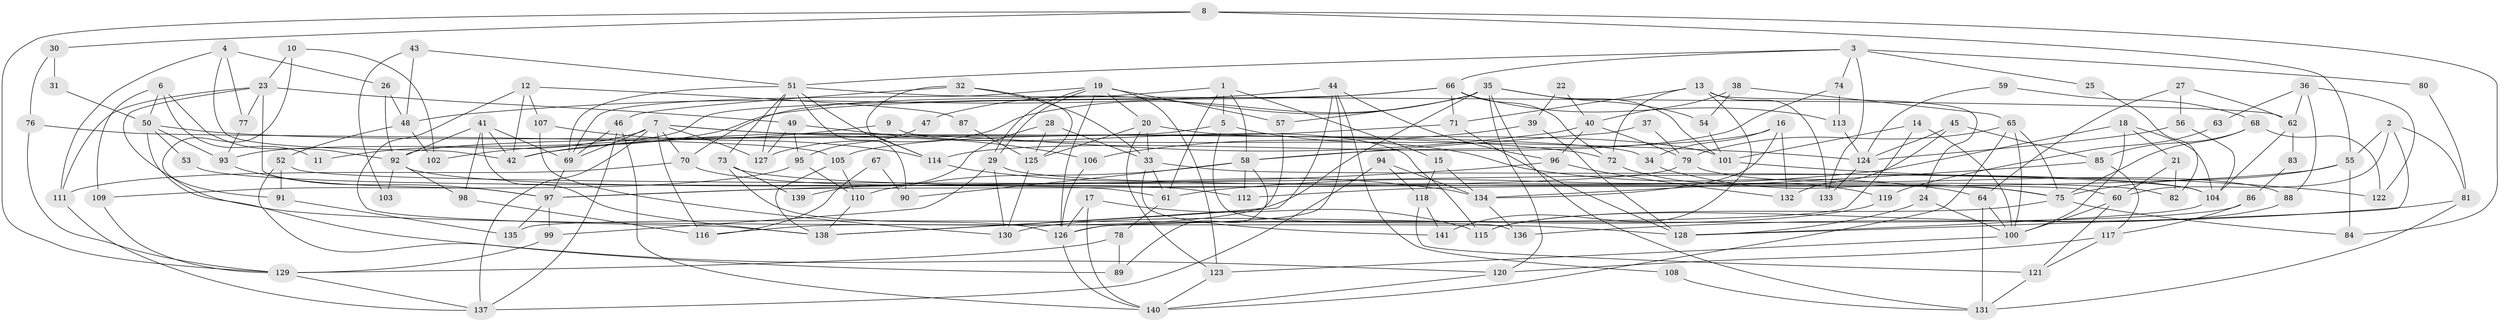 // Generated by graph-tools (version 1.1) at 2025/15/03/09/25 04:15:00]
// undirected, 141 vertices, 282 edges
graph export_dot {
graph [start="1"]
  node [color=gray90,style=filled];
  1;
  2;
  3;
  4;
  5;
  6;
  7;
  8;
  9;
  10;
  11;
  12;
  13;
  14;
  15;
  16;
  17;
  18;
  19;
  20;
  21;
  22;
  23;
  24;
  25;
  26;
  27;
  28;
  29;
  30;
  31;
  32;
  33;
  34;
  35;
  36;
  37;
  38;
  39;
  40;
  41;
  42;
  43;
  44;
  45;
  46;
  47;
  48;
  49;
  50;
  51;
  52;
  53;
  54;
  55;
  56;
  57;
  58;
  59;
  60;
  61;
  62;
  63;
  64;
  65;
  66;
  67;
  68;
  69;
  70;
  71;
  72;
  73;
  74;
  75;
  76;
  77;
  78;
  79;
  80;
  81;
  82;
  83;
  84;
  85;
  86;
  87;
  88;
  89;
  90;
  91;
  92;
  93;
  94;
  95;
  96;
  97;
  98;
  99;
  100;
  101;
  102;
  103;
  104;
  105;
  106;
  107;
  108;
  109;
  110;
  111;
  112;
  113;
  114;
  115;
  116;
  117;
  118;
  119;
  120;
  121;
  122;
  123;
  124;
  125;
  126;
  127;
  128;
  129;
  130;
  131;
  132;
  133;
  134;
  135;
  136;
  137;
  138;
  139;
  140;
  141;
  1 -- 15;
  1 -- 61;
  1 -- 5;
  1 -- 58;
  1 -- 70;
  2 -- 128;
  2 -- 55;
  2 -- 60;
  2 -- 81;
  3 -- 51;
  3 -- 66;
  3 -- 25;
  3 -- 74;
  3 -- 80;
  3 -- 133;
  4 -- 42;
  4 -- 111;
  4 -- 26;
  4 -- 77;
  5 -- 92;
  5 -- 64;
  5 -- 136;
  6 -- 50;
  6 -- 92;
  6 -- 11;
  6 -- 109;
  7 -- 70;
  7 -- 137;
  7 -- 11;
  7 -- 34;
  7 -- 69;
  7 -- 116;
  7 -- 124;
  7 -- 127;
  8 -- 84;
  8 -- 129;
  8 -- 30;
  8 -- 55;
  9 -- 115;
  9 -- 42;
  10 -- 102;
  10 -- 23;
  10 -- 91;
  12 -- 107;
  12 -- 138;
  12 -- 42;
  12 -- 87;
  13 -- 71;
  13 -- 24;
  13 -- 72;
  13 -- 133;
  13 -- 141;
  14 -- 101;
  14 -- 135;
  14 -- 100;
  15 -- 134;
  15 -- 118;
  16 -- 58;
  16 -- 132;
  16 -- 34;
  16 -- 134;
  17 -- 115;
  17 -- 140;
  17 -- 126;
  18 -- 104;
  18 -- 100;
  18 -- 21;
  18 -- 61;
  19 -- 69;
  19 -- 29;
  19 -- 29;
  19 -- 20;
  19 -- 57;
  19 -- 123;
  19 -- 126;
  20 -- 123;
  20 -- 33;
  20 -- 101;
  20 -- 125;
  21 -- 60;
  21 -- 82;
  22 -- 39;
  22 -- 40;
  23 -- 49;
  23 -- 97;
  23 -- 77;
  23 -- 111;
  23 -- 128;
  24 -- 100;
  24 -- 128;
  25 -- 82;
  26 -- 92;
  26 -- 48;
  27 -- 64;
  27 -- 62;
  27 -- 56;
  28 -- 33;
  28 -- 125;
  28 -- 139;
  29 -- 75;
  29 -- 99;
  29 -- 130;
  30 -- 76;
  30 -- 31;
  31 -- 50;
  32 -- 114;
  32 -- 46;
  32 -- 33;
  32 -- 125;
  33 -- 61;
  33 -- 104;
  33 -- 141;
  34 -- 75;
  35 -- 131;
  35 -- 101;
  35 -- 47;
  35 -- 54;
  35 -- 57;
  35 -- 116;
  35 -- 120;
  35 -- 127;
  36 -- 122;
  36 -- 62;
  36 -- 63;
  36 -- 88;
  37 -- 58;
  37 -- 79;
  38 -- 65;
  38 -- 40;
  38 -- 54;
  39 -- 128;
  39 -- 106;
  40 -- 42;
  40 -- 96;
  40 -- 79;
  41 -- 98;
  41 -- 138;
  41 -- 42;
  41 -- 69;
  41 -- 92;
  43 -- 48;
  43 -- 51;
  43 -- 103;
  44 -- 48;
  44 -- 126;
  44 -- 96;
  44 -- 108;
  44 -- 138;
  45 -- 124;
  45 -- 85;
  45 -- 132;
  46 -- 140;
  46 -- 69;
  46 -- 137;
  47 -- 95;
  48 -- 52;
  48 -- 102;
  49 -- 95;
  49 -- 127;
  49 -- 106;
  50 -- 120;
  50 -- 72;
  50 -- 53;
  50 -- 93;
  51 -- 127;
  51 -- 69;
  51 -- 62;
  51 -- 73;
  51 -- 90;
  51 -- 114;
  52 -- 60;
  52 -- 89;
  52 -- 91;
  53 -- 61;
  54 -- 101;
  55 -- 75;
  55 -- 84;
  55 -- 112;
  56 -- 124;
  56 -- 104;
  57 -- 138;
  58 -- 110;
  58 -- 89;
  58 -- 90;
  58 -- 112;
  59 -- 124;
  59 -- 68;
  60 -- 100;
  60 -- 121;
  61 -- 78;
  62 -- 104;
  62 -- 83;
  63 -- 119;
  64 -- 100;
  64 -- 131;
  65 -- 140;
  65 -- 79;
  65 -- 75;
  65 -- 100;
  66 -- 93;
  66 -- 113;
  66 -- 71;
  66 -- 72;
  66 -- 102;
  67 -- 90;
  67 -- 116;
  68 -- 85;
  68 -- 75;
  68 -- 122;
  69 -- 97;
  70 -- 112;
  70 -- 111;
  71 -- 128;
  71 -- 105;
  72 -- 119;
  73 -- 126;
  73 -- 82;
  73 -- 139;
  74 -- 114;
  74 -- 113;
  75 -- 84;
  75 -- 115;
  76 -- 129;
  76 -- 105;
  77 -- 93;
  78 -- 129;
  78 -- 89;
  79 -- 97;
  79 -- 88;
  80 -- 81;
  81 -- 131;
  81 -- 136;
  83 -- 86;
  85 -- 117;
  85 -- 134;
  86 -- 117;
  86 -- 126;
  87 -- 125;
  88 -- 115;
  91 -- 135;
  92 -- 104;
  92 -- 98;
  92 -- 103;
  93 -- 97;
  94 -- 137;
  94 -- 134;
  94 -- 118;
  95 -- 110;
  95 -- 109;
  96 -- 97;
  96 -- 132;
  97 -- 99;
  97 -- 135;
  98 -- 116;
  99 -- 129;
  100 -- 123;
  101 -- 122;
  104 -- 128;
  105 -- 138;
  105 -- 110;
  106 -- 126;
  107 -- 114;
  107 -- 130;
  108 -- 131;
  109 -- 129;
  110 -- 138;
  111 -- 137;
  113 -- 124;
  114 -- 134;
  117 -- 121;
  117 -- 120;
  118 -- 141;
  118 -- 121;
  119 -- 130;
  120 -- 140;
  121 -- 131;
  123 -- 140;
  124 -- 133;
  125 -- 130;
  126 -- 140;
  129 -- 137;
  134 -- 136;
}
